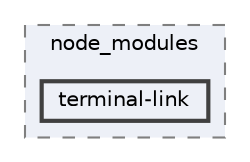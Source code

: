 digraph "pkiclassroomrescheduler/src/main/frontend/node_modules/terminal-link"
{
 // LATEX_PDF_SIZE
  bgcolor="transparent";
  edge [fontname=Helvetica,fontsize=10,labelfontname=Helvetica,labelfontsize=10];
  node [fontname=Helvetica,fontsize=10,shape=box,height=0.2,width=0.4];
  compound=true
  subgraph clusterdir_72953eda66ccb3a2722c28e1c3e6c23b {
    graph [ bgcolor="#edf0f7", pencolor="grey50", label="node_modules", fontname=Helvetica,fontsize=10 style="filled,dashed", URL="dir_72953eda66ccb3a2722c28e1c3e6c23b.html",tooltip=""]
  dir_138823be6d58db3b34080dc0826d4ba6 [label="terminal-link", fillcolor="#edf0f7", color="grey25", style="filled,bold", URL="dir_138823be6d58db3b34080dc0826d4ba6.html",tooltip=""];
  }
}
